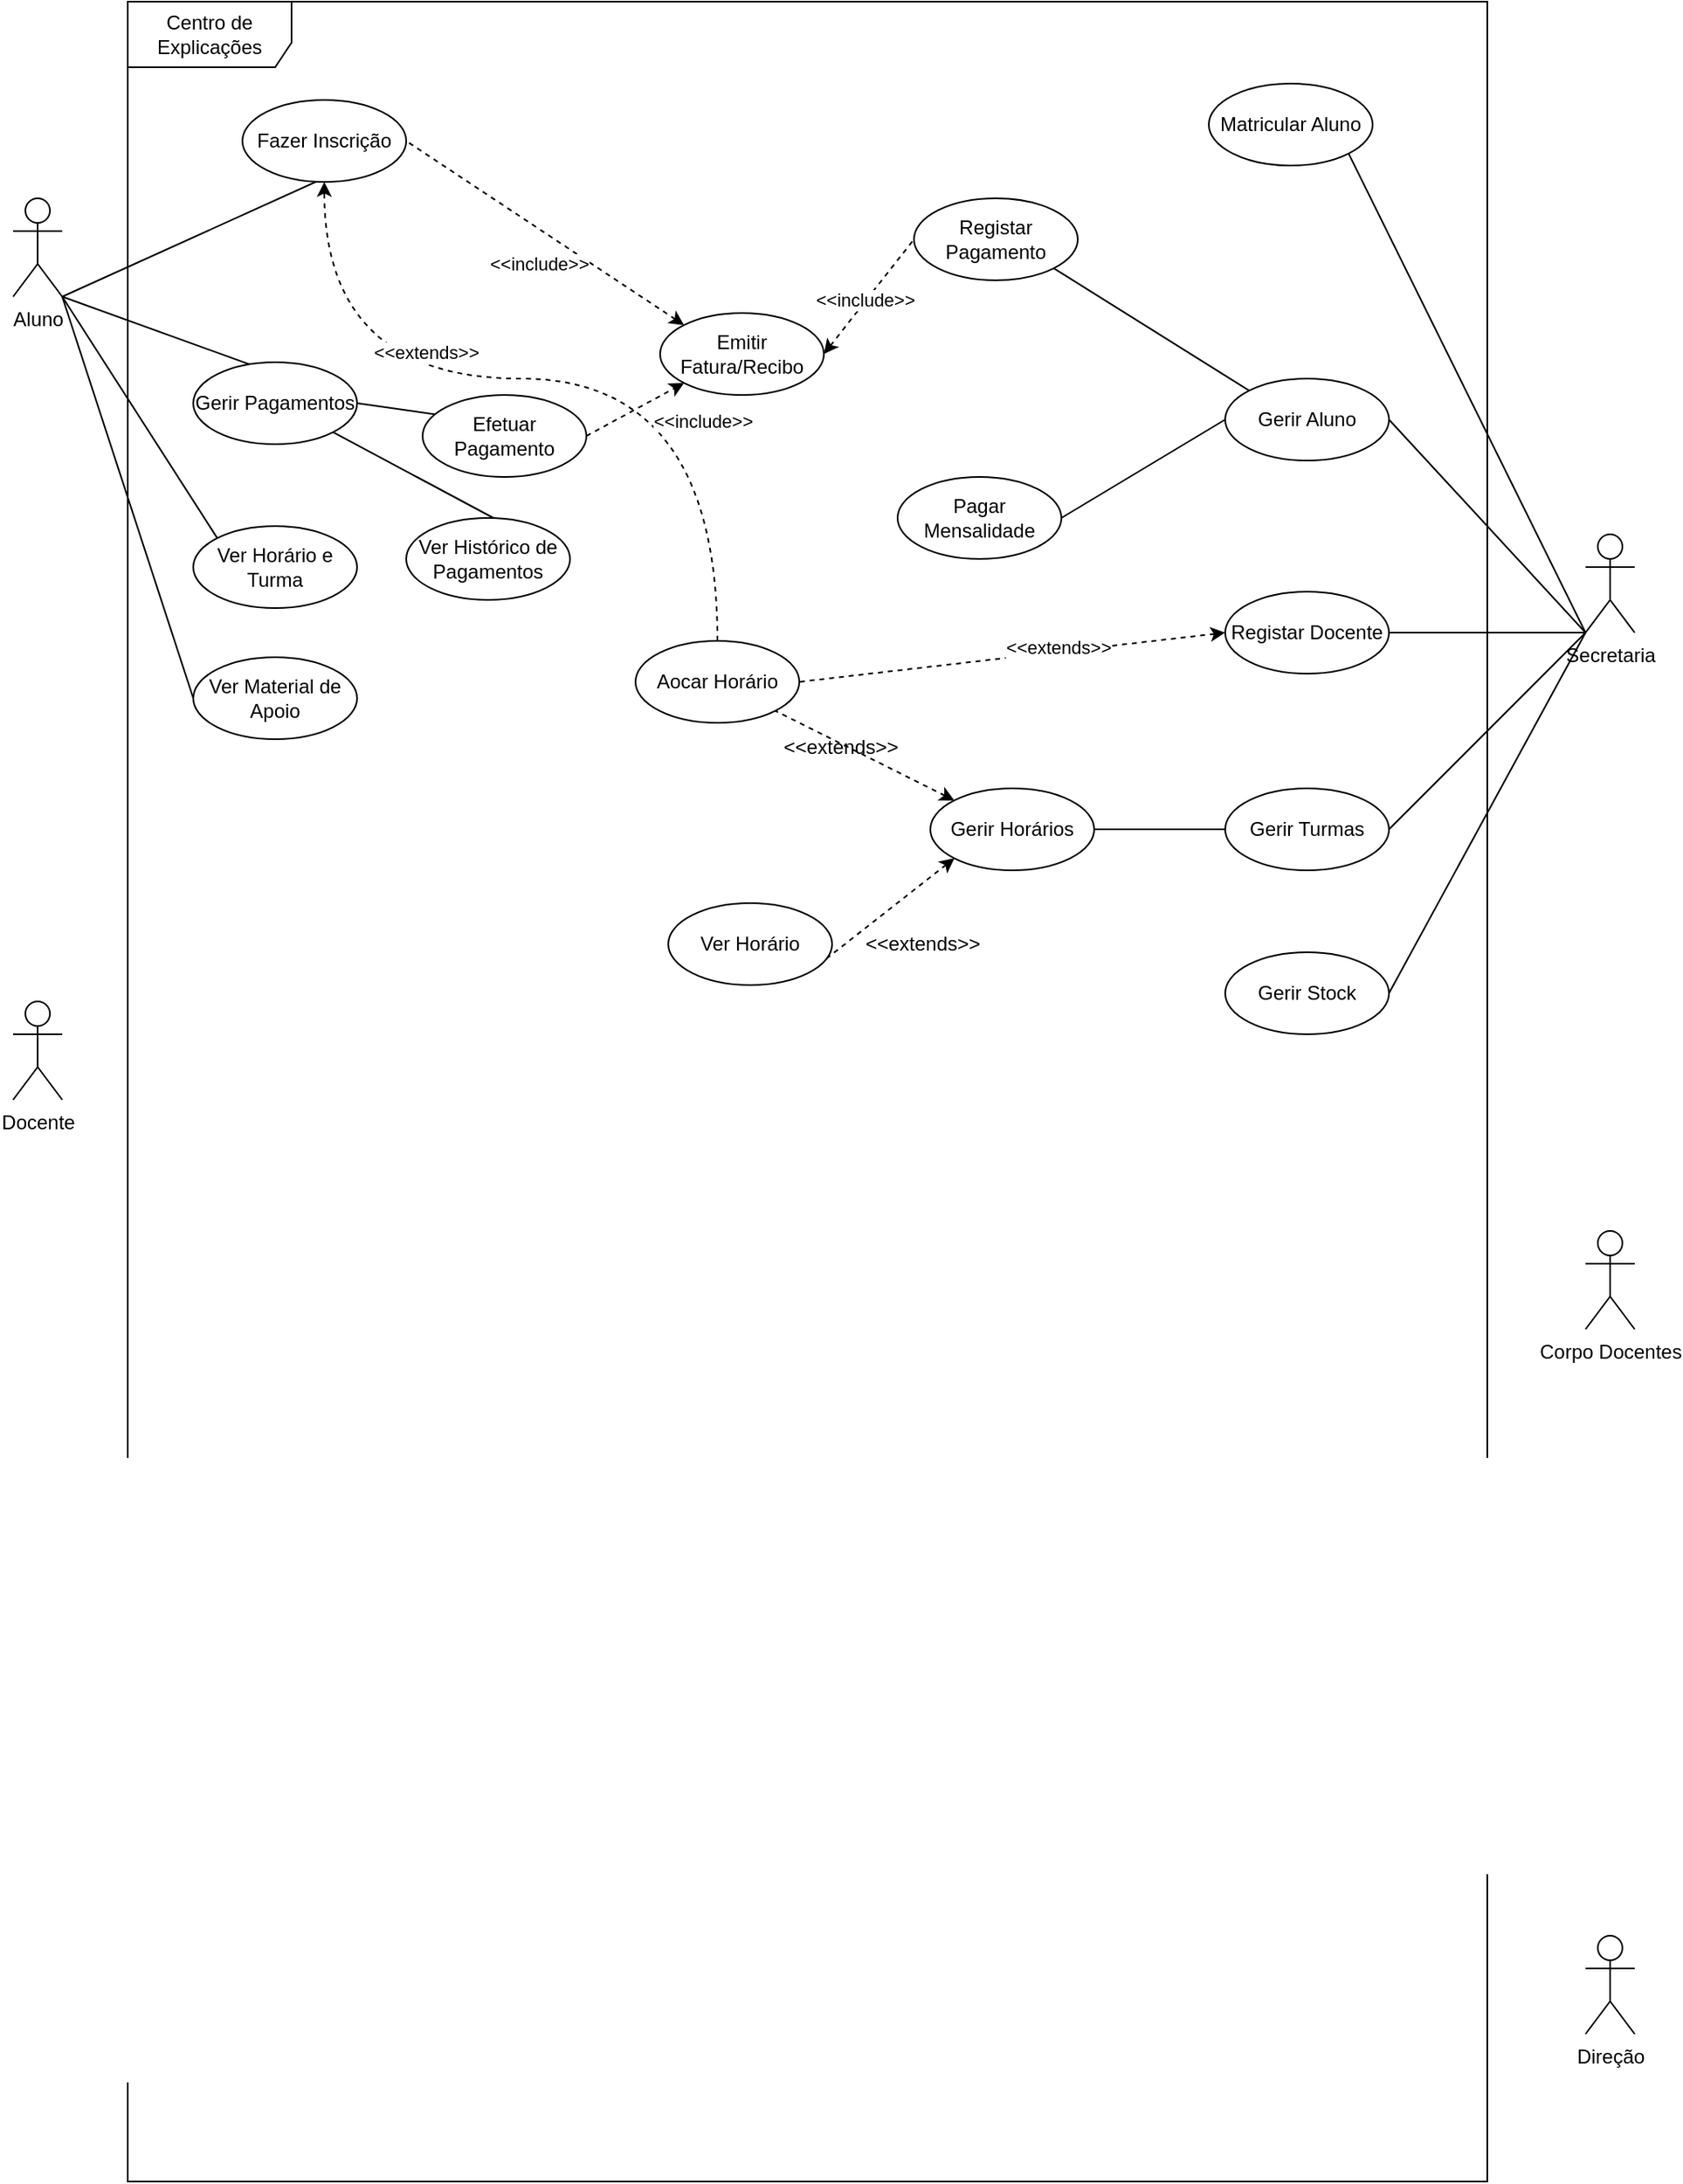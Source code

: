 <mxfile version="24.9.0">
  <diagram name="Página-1" id="ejrajT93Is4Fwoh_2R6h">
    <mxGraphModel dx="1909" dy="1013" grid="1" gridSize="10" guides="1" tooltips="1" connect="1" arrows="1" fold="1" page="0" pageScale="1" pageWidth="1169" pageHeight="827" math="0" shadow="0">
      <root>
        <mxCell id="0" />
        <mxCell id="1" parent="0" />
        <mxCell id="ZY4rVFsuhwn7kicti0D3-1" value="Centro de Explicações" style="shape=umlFrame;whiteSpace=wrap;html=1;pointerEvents=0;width=100;height=40;" parent="1" vertex="1">
          <mxGeometry x="210" y="90" width="830" height="1330" as="geometry" />
        </mxCell>
        <mxCell id="ZY4rVFsuhwn7kicti0D3-7" value="Aluno" style="shape=umlActor;verticalLabelPosition=bottom;verticalAlign=top;html=1;" parent="1" vertex="1">
          <mxGeometry x="140" y="210" width="30" height="60" as="geometry" />
        </mxCell>
        <mxCell id="ZY4rVFsuhwn7kicti0D3-28" value="Docente" style="shape=umlActor;verticalLabelPosition=bottom;verticalAlign=top;html=1;" parent="1" vertex="1">
          <mxGeometry x="140" y="700" width="30" height="60" as="geometry" />
        </mxCell>
        <mxCell id="ZY4rVFsuhwn7kicti0D3-33" style="rounded=0;orthogonalLoop=1;jettySize=auto;html=1;exitX=0;exitY=1;exitDx=0;exitDy=0;exitPerimeter=0;entryX=1;entryY=1;entryDx=0;entryDy=0;endArrow=none;endFill=0;" parent="1" source="ZY4rVFsuhwn7kicti0D3-29" target="ZY4rVFsuhwn7kicti0D3-30" edge="1">
          <mxGeometry relative="1" as="geometry">
            <mxPoint x="980.0" y="370" as="targetPoint" />
          </mxGeometry>
        </mxCell>
        <mxCell id="ZY4rVFsuhwn7kicti0D3-29" value="Secretaria" style="shape=umlActor;verticalLabelPosition=bottom;verticalAlign=top;html=1;" parent="1" vertex="1">
          <mxGeometry x="1100" y="415" width="30" height="60" as="geometry" />
        </mxCell>
        <mxCell id="ZY4rVFsuhwn7kicti0D3-30" value="Matricular Aluno" style="ellipse;whiteSpace=wrap;html=1;" parent="1" vertex="1">
          <mxGeometry x="870" y="140" width="100" height="50" as="geometry" />
        </mxCell>
        <mxCell id="ZY4rVFsuhwn7kicti0D3-31" value="Corpo Docentes&lt;div&gt;&lt;br&gt;&lt;/div&gt;" style="shape=umlActor;verticalLabelPosition=bottom;verticalAlign=top;html=1;" parent="1" vertex="1">
          <mxGeometry x="1100" y="840" width="30" height="60" as="geometry" />
        </mxCell>
        <mxCell id="ZY4rVFsuhwn7kicti0D3-32" value="Direção" style="shape=umlActor;verticalLabelPosition=bottom;verticalAlign=top;html=1;" parent="1" vertex="1">
          <mxGeometry x="1100" y="1270" width="30" height="60" as="geometry" />
        </mxCell>
        <mxCell id="ZY4rVFsuhwn7kicti0D3-35" style="rounded=0;orthogonalLoop=1;jettySize=auto;html=1;exitX=0;exitY=1;exitDx=0;exitDy=0;exitPerimeter=0;entryX=1;entryY=0.5;entryDx=0;entryDy=0;endArrow=none;endFill=0;" parent="1" source="ZY4rVFsuhwn7kicti0D3-29" target="ZY4rVFsuhwn7kicti0D3-36" edge="1">
          <mxGeometry relative="1" as="geometry">
            <mxPoint x="1090" y="565" as="sourcePoint" />
          </mxGeometry>
        </mxCell>
        <mxCell id="ezecbh4aljtoPJzU3Dml-3" style="rounded=0;orthogonalLoop=1;jettySize=auto;html=1;exitX=0;exitY=0.5;exitDx=0;exitDy=0;entryX=1;entryY=0.5;entryDx=0;entryDy=0;endArrow=none;endFill=0;dashed=1;startArrow=classic;startFill=1;" edge="1" parent="1" source="ZY4rVFsuhwn7kicti0D3-36" target="ZY4rVFsuhwn7kicti0D3-51">
          <mxGeometry relative="1" as="geometry" />
        </mxCell>
        <mxCell id="ezecbh4aljtoPJzU3Dml-4" value="&amp;lt;&amp;lt;extends&amp;gt;&amp;gt;" style="edgeLabel;html=1;align=center;verticalAlign=middle;resizable=0;points=[];" vertex="1" connectable="0" parent="ezecbh4aljtoPJzU3Dml-3">
          <mxGeometry x="-0.212" y="-3" relative="1" as="geometry">
            <mxPoint as="offset" />
          </mxGeometry>
        </mxCell>
        <mxCell id="ZY4rVFsuhwn7kicti0D3-36" value="Registar Docente" style="ellipse;whiteSpace=wrap;html=1;" parent="1" vertex="1">
          <mxGeometry x="880" y="450" width="100" height="50" as="geometry" />
        </mxCell>
        <mxCell id="ZY4rVFsuhwn7kicti0D3-37" style="rounded=0;orthogonalLoop=1;jettySize=auto;html=1;entryX=1;entryY=0.5;entryDx=0;entryDy=0;endArrow=none;endFill=0;exitX=0;exitY=0.5;exitDx=0;exitDy=0;" parent="1" source="ZY4rVFsuhwn7kicti0D3-49" target="ZY4rVFsuhwn7kicti0D3-38" edge="1">
          <mxGeometry relative="1" as="geometry">
            <mxPoint x="1100" y="475" as="sourcePoint" />
          </mxGeometry>
        </mxCell>
        <mxCell id="ZY4rVFsuhwn7kicti0D3-53" style="rounded=0;orthogonalLoop=1;jettySize=auto;html=1;exitX=0;exitY=0;exitDx=0;exitDy=0;entryX=1;entryY=1;entryDx=0;entryDy=0;endArrow=none;endFill=0;dashed=1;startArrow=classic;startFill=1;" parent="1" source="ZY4rVFsuhwn7kicti0D3-38" target="ZY4rVFsuhwn7kicti0D3-51" edge="1">
          <mxGeometry relative="1" as="geometry" />
        </mxCell>
        <mxCell id="ZY4rVFsuhwn7kicti0D3-38" value="Gerir Horários" style="ellipse;whiteSpace=wrap;html=1;" parent="1" vertex="1">
          <mxGeometry x="700" y="570" width="100" height="50" as="geometry" />
        </mxCell>
        <mxCell id="ZY4rVFsuhwn7kicti0D3-40" style="rounded=0;orthogonalLoop=1;jettySize=auto;html=1;entryX=1;entryY=0.5;entryDx=0;entryDy=0;endArrow=none;endFill=0;" parent="1" target="ZY4rVFsuhwn7kicti0D3-41" edge="1">
          <mxGeometry relative="1" as="geometry">
            <mxPoint x="1100" y="475" as="sourcePoint" />
          </mxGeometry>
        </mxCell>
        <mxCell id="ZY4rVFsuhwn7kicti0D3-41" value="Gerir Stock" style="ellipse;whiteSpace=wrap;html=1;" parent="1" vertex="1">
          <mxGeometry x="880" y="670" width="100" height="50" as="geometry" />
        </mxCell>
        <mxCell id="ZY4rVFsuhwn7kicti0D3-42" style="rounded=0;orthogonalLoop=1;jettySize=auto;html=1;exitX=1;exitY=1;exitDx=0;exitDy=0;exitPerimeter=0;entryX=1;entryY=0.5;entryDx=0;entryDy=0;endArrow=none;endFill=0;" parent="1" source="ZY4rVFsuhwn7kicti0D3-7" target="ZY4rVFsuhwn7kicti0D3-43" edge="1">
          <mxGeometry relative="1" as="geometry">
            <mxPoint x="460" y="280" as="sourcePoint" />
          </mxGeometry>
        </mxCell>
        <mxCell id="ZY4rVFsuhwn7kicti0D3-43" value="Fazer Inscrição" style="ellipse;whiteSpace=wrap;html=1;" parent="1" vertex="1">
          <mxGeometry x="280" y="150" width="100" height="50" as="geometry" />
        </mxCell>
        <mxCell id="ZY4rVFsuhwn7kicti0D3-44" style="rounded=0;orthogonalLoop=1;jettySize=auto;html=1;exitX=0;exitY=1;exitDx=0;exitDy=0;exitPerimeter=0;entryX=1;entryY=0.5;entryDx=0;entryDy=0;endArrow=none;endFill=0;" parent="1" source="ZY4rVFsuhwn7kicti0D3-29" target="ZY4rVFsuhwn7kicti0D3-45" edge="1">
          <mxGeometry relative="1" as="geometry">
            <mxPoint x="1110" y="760" as="sourcePoint" />
          </mxGeometry>
        </mxCell>
        <mxCell id="ZY4rVFsuhwn7kicti0D3-64" style="rounded=0;orthogonalLoop=1;jettySize=auto;html=1;exitX=0;exitY=0;exitDx=0;exitDy=0;entryX=1;entryY=1;entryDx=0;entryDy=0;endArrow=none;endFill=0;" parent="1" source="ZY4rVFsuhwn7kicti0D3-45" target="ZY4rVFsuhwn7kicti0D3-62" edge="1">
          <mxGeometry relative="1" as="geometry" />
        </mxCell>
        <mxCell id="ZY4rVFsuhwn7kicti0D3-75" style="rounded=0;orthogonalLoop=1;jettySize=auto;html=1;exitX=0;exitY=0.5;exitDx=0;exitDy=0;entryX=1;entryY=0.5;entryDx=0;entryDy=0;endArrow=none;endFill=0;" parent="1" source="ZY4rVFsuhwn7kicti0D3-45" target="ZY4rVFsuhwn7kicti0D3-71" edge="1">
          <mxGeometry relative="1" as="geometry" />
        </mxCell>
        <mxCell id="ZY4rVFsuhwn7kicti0D3-45" value="Gerir Aluno" style="ellipse;whiteSpace=wrap;html=1;" parent="1" vertex="1">
          <mxGeometry x="880" y="320" width="100" height="50" as="geometry" />
        </mxCell>
        <mxCell id="ZY4rVFsuhwn7kicti0D3-49" value="Gerir Turmas" style="ellipse;whiteSpace=wrap;html=1;" parent="1" vertex="1">
          <mxGeometry x="880" y="570" width="100" height="50" as="geometry" />
        </mxCell>
        <mxCell id="ezecbh4aljtoPJzU3Dml-1" style="edgeStyle=orthogonalEdgeStyle;rounded=0;orthogonalLoop=1;jettySize=auto;html=1;exitX=0.5;exitY=0;exitDx=0;exitDy=0;curved=1;dashed=1;" edge="1" parent="1" source="ZY4rVFsuhwn7kicti0D3-51" target="ZY4rVFsuhwn7kicti0D3-43">
          <mxGeometry relative="1" as="geometry">
            <Array as="points">
              <mxPoint x="570" y="320" />
              <mxPoint x="330" y="320" />
            </Array>
          </mxGeometry>
        </mxCell>
        <mxCell id="ezecbh4aljtoPJzU3Dml-2" value="&amp;lt;&amp;lt;extends&amp;gt;&amp;gt;" style="edgeLabel;html=1;align=center;verticalAlign=middle;resizable=0;points=[];" vertex="1" connectable="0" parent="ezecbh4aljtoPJzU3Dml-1">
          <mxGeometry x="0.301" y="-16" relative="1" as="geometry">
            <mxPoint as="offset" />
          </mxGeometry>
        </mxCell>
        <mxCell id="ZY4rVFsuhwn7kicti0D3-51" value="Aocar Horário" style="ellipse;whiteSpace=wrap;html=1;" parent="1" vertex="1">
          <mxGeometry x="520" y="480" width="100" height="50" as="geometry" />
        </mxCell>
        <mxCell id="ZY4rVFsuhwn7kicti0D3-52" style="rounded=0;orthogonalLoop=1;jettySize=auto;html=1;exitX=1;exitY=0.5;exitDx=0;exitDy=0;entryX=0;entryY=1;entryDx=0;entryDy=0;entryPerimeter=0;endArrow=none;endFill=0;" parent="1" source="ZY4rVFsuhwn7kicti0D3-49" target="ZY4rVFsuhwn7kicti0D3-29" edge="1">
          <mxGeometry relative="1" as="geometry" />
        </mxCell>
        <mxCell id="ZY4rVFsuhwn7kicti0D3-54" value="&amp;lt;&amp;lt;extends&amp;gt;&amp;gt;" style="text;html=1;align=center;verticalAlign=middle;resizable=0;points=[];autosize=1;strokeColor=none;fillColor=none;" parent="1" vertex="1">
          <mxGeometry x="650" y="650" width="90" height="30" as="geometry" />
        </mxCell>
        <mxCell id="ZY4rVFsuhwn7kicti0D3-57" style="rounded=0;orthogonalLoop=1;jettySize=auto;html=1;exitX=0;exitY=1;exitDx=0;exitDy=0;entryX=1;entryY=1;entryDx=0;entryDy=0;endArrow=none;endFill=0;dashed=1;startArrow=classic;startFill=1;" parent="1" source="ZY4rVFsuhwn7kicti0D3-38" target="ZY4rVFsuhwn7kicti0D3-58" edge="1">
          <mxGeometry relative="1" as="geometry">
            <mxPoint x="745" y="587" as="sourcePoint" />
          </mxGeometry>
        </mxCell>
        <mxCell id="ZY4rVFsuhwn7kicti0D3-58" value="Ver Horário" style="ellipse;whiteSpace=wrap;html=1;" parent="1" vertex="1">
          <mxGeometry x="540" y="640" width="100" height="50" as="geometry" />
        </mxCell>
        <mxCell id="ZY4rVFsuhwn7kicti0D3-59" value="&amp;lt;&amp;lt;extends&amp;gt;&amp;gt;" style="text;html=1;align=center;verticalAlign=middle;resizable=0;points=[];autosize=1;strokeColor=none;fillColor=none;" parent="1" vertex="1">
          <mxGeometry x="600" y="530" width="90" height="30" as="geometry" />
        </mxCell>
        <mxCell id="ZY4rVFsuhwn7kicti0D3-62" value="Registar Pagamento" style="ellipse;whiteSpace=wrap;html=1;" parent="1" vertex="1">
          <mxGeometry x="690" y="210" width="100" height="50" as="geometry" />
        </mxCell>
        <mxCell id="ZY4rVFsuhwn7kicti0D3-67" style="rounded=0;orthogonalLoop=1;jettySize=auto;html=1;exitX=0;exitY=0;exitDx=0;exitDy=0;entryX=1;entryY=0.5;entryDx=0;entryDy=0;dashed=1;endArrow=none;endFill=0;startArrow=classic;startFill=1;" parent="1" source="ZY4rVFsuhwn7kicti0D3-63" target="ZY4rVFsuhwn7kicti0D3-43" edge="1">
          <mxGeometry relative="1" as="geometry" />
        </mxCell>
        <mxCell id="ZY4rVFsuhwn7kicti0D3-68" value="&amp;lt;&amp;lt;include&amp;gt;&amp;gt;" style="edgeLabel;html=1;align=center;verticalAlign=middle;resizable=0;points=[];" parent="ZY4rVFsuhwn7kicti0D3-67" vertex="1" connectable="0">
          <mxGeometry x="-0.25" y="6" relative="1" as="geometry">
            <mxPoint x="-22" as="offset" />
          </mxGeometry>
        </mxCell>
        <mxCell id="ZY4rVFsuhwn7kicti0D3-63" value="&lt;div&gt;Emitir Fatura/Recibo&lt;/div&gt;" style="ellipse;whiteSpace=wrap;html=1;" parent="1" vertex="1">
          <mxGeometry x="535" y="280" width="100" height="50" as="geometry" />
        </mxCell>
        <mxCell id="ZY4rVFsuhwn7kicti0D3-65" style="rounded=0;orthogonalLoop=1;jettySize=auto;html=1;exitX=1;exitY=0.5;exitDx=0;exitDy=0;entryX=0;entryY=0.5;entryDx=0;entryDy=0;endArrow=none;endFill=0;startArrow=classic;startFill=1;dashed=1;" parent="1" source="ZY4rVFsuhwn7kicti0D3-63" target="ZY4rVFsuhwn7kicti0D3-62" edge="1">
          <mxGeometry relative="1" as="geometry">
            <mxPoint x="690" y="324" as="sourcePoint" />
            <mxPoint x="630" y="290" as="targetPoint" />
          </mxGeometry>
        </mxCell>
        <mxCell id="ZY4rVFsuhwn7kicti0D3-66" value="&amp;lt;&amp;lt;include&amp;gt;&amp;gt;" style="edgeLabel;html=1;align=center;verticalAlign=middle;resizable=0;points=[];" parent="ZY4rVFsuhwn7kicti0D3-65" vertex="1" connectable="0">
          <mxGeometry x="-0.066" y="1" relative="1" as="geometry">
            <mxPoint as="offset" />
          </mxGeometry>
        </mxCell>
        <mxCell id="ZY4rVFsuhwn7kicti0D3-71" value="Pagar Mensalidade" style="ellipse;whiteSpace=wrap;html=1;" parent="1" vertex="1">
          <mxGeometry x="680" y="380" width="100" height="50" as="geometry" />
        </mxCell>
        <mxCell id="fXAgZ5qfwU6JTrAxFCv2-1" style="rounded=0;orthogonalLoop=1;jettySize=auto;html=1;exitX=1;exitY=1;exitDx=0;exitDy=0;exitPerimeter=0;entryX=1;entryY=0.5;entryDx=0;entryDy=0;endArrow=none;endFill=0;" parent="1" source="ZY4rVFsuhwn7kicti0D3-7" target="fXAgZ5qfwU6JTrAxFCv2-2" edge="1">
          <mxGeometry relative="1" as="geometry">
            <mxPoint x="170" y="268" as="sourcePoint" />
          </mxGeometry>
        </mxCell>
        <mxCell id="fXAgZ5qfwU6JTrAxFCv2-2" value="Gerir Pagamentos" style="ellipse;whiteSpace=wrap;html=1;" parent="1" vertex="1">
          <mxGeometry x="250" y="310" width="100" height="50" as="geometry" />
        </mxCell>
        <mxCell id="fXAgZ5qfwU6JTrAxFCv2-3" style="rounded=0;orthogonalLoop=1;jettySize=auto;html=1;exitX=1;exitY=1;exitDx=0;exitDy=0;entryX=1;entryY=0.5;entryDx=0;entryDy=0;endArrow=none;endFill=0;" parent="1" source="fXAgZ5qfwU6JTrAxFCv2-2" target="fXAgZ5qfwU6JTrAxFCv2-4" edge="1">
          <mxGeometry relative="1" as="geometry">
            <mxPoint x="320" y="510" as="sourcePoint" />
          </mxGeometry>
        </mxCell>
        <mxCell id="fXAgZ5qfwU6JTrAxFCv2-4" value="Ver Histórico de Pagamentos" style="ellipse;whiteSpace=wrap;html=1;" parent="1" vertex="1">
          <mxGeometry x="380" y="405" width="100" height="50" as="geometry" />
        </mxCell>
        <mxCell id="fXAgZ5qfwU6JTrAxFCv2-5" style="rounded=0;orthogonalLoop=1;jettySize=auto;html=1;exitX=1;exitY=0.5;exitDx=0;exitDy=0;entryX=1;entryY=0.5;entryDx=0;entryDy=0;endArrow=none;endFill=0;" parent="1" source="fXAgZ5qfwU6JTrAxFCv2-2" target="fXAgZ5qfwU6JTrAxFCv2-6" edge="1">
          <mxGeometry relative="1" as="geometry">
            <mxPoint x="332.675" y="399.998" as="sourcePoint" />
          </mxGeometry>
        </mxCell>
        <mxCell id="fXAgZ5qfwU6JTrAxFCv2-7" style="rounded=0;orthogonalLoop=1;jettySize=auto;html=1;exitX=1;exitY=0.5;exitDx=0;exitDy=0;entryX=0;entryY=1;entryDx=0;entryDy=0;endArrow=classic;endFill=1;dashed=1;startArrow=none;startFill=0;" parent="1" source="fXAgZ5qfwU6JTrAxFCv2-6" target="ZY4rVFsuhwn7kicti0D3-63" edge="1">
          <mxGeometry relative="1" as="geometry" />
        </mxCell>
        <mxCell id="fXAgZ5qfwU6JTrAxFCv2-8" value="&amp;lt;&amp;lt;include&amp;gt;&amp;gt;" style="edgeLabel;html=1;align=center;verticalAlign=middle;resizable=0;points=[];" parent="fXAgZ5qfwU6JTrAxFCv2-7" vertex="1" connectable="0">
          <mxGeometry x="-0.461" y="2" relative="1" as="geometry">
            <mxPoint x="55" y="1" as="offset" />
          </mxGeometry>
        </mxCell>
        <mxCell id="fXAgZ5qfwU6JTrAxFCv2-6" value="Efetuar Pagamento" style="ellipse;whiteSpace=wrap;html=1;" parent="1" vertex="1">
          <mxGeometry x="390" y="330" width="100" height="50" as="geometry" />
        </mxCell>
        <mxCell id="fXAgZ5qfwU6JTrAxFCv2-10" value="Ver Horário e Turma" style="ellipse;whiteSpace=wrap;html=1;" parent="1" vertex="1">
          <mxGeometry x="250" y="410" width="100" height="50" as="geometry" />
        </mxCell>
        <mxCell id="fXAgZ5qfwU6JTrAxFCv2-11" style="rounded=0;orthogonalLoop=1;jettySize=auto;html=1;exitX=0;exitY=0;exitDx=0;exitDy=0;entryX=1;entryY=1;entryDx=0;entryDy=0;entryPerimeter=0;endArrow=none;endFill=0;" parent="1" source="fXAgZ5qfwU6JTrAxFCv2-10" target="ZY4rVFsuhwn7kicti0D3-7" edge="1">
          <mxGeometry relative="1" as="geometry" />
        </mxCell>
        <mxCell id="fXAgZ5qfwU6JTrAxFCv2-12" value="Ver Material de Apoio" style="ellipse;whiteSpace=wrap;html=1;" parent="1" vertex="1">
          <mxGeometry x="250" y="490" width="100" height="50" as="geometry" />
        </mxCell>
        <mxCell id="fXAgZ5qfwU6JTrAxFCv2-13" style="rounded=0;orthogonalLoop=1;jettySize=auto;html=1;exitX=0;exitY=0.5;exitDx=0;exitDy=0;entryX=1;entryY=1;entryDx=0;entryDy=0;entryPerimeter=0;endArrow=none;endFill=0;" parent="1" source="fXAgZ5qfwU6JTrAxFCv2-12" target="ZY4rVFsuhwn7kicti0D3-7" edge="1">
          <mxGeometry relative="1" as="geometry">
            <mxPoint x="255" y="467" as="sourcePoint" />
            <mxPoint x="160" y="320" as="targetPoint" />
          </mxGeometry>
        </mxCell>
      </root>
    </mxGraphModel>
  </diagram>
</mxfile>
